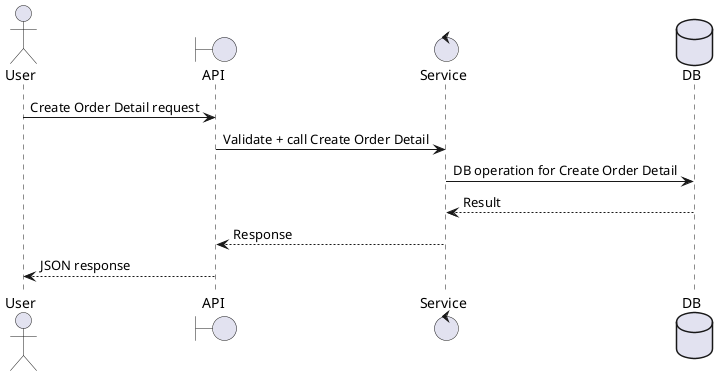 @startuml
actor User as A
boundary API as B
control Service as S
database DB as D

A -> B: Create Order Detail request
B -> S: Validate + call Create Order Detail
S -> D: DB operation for Create Order Detail
D --> S: Result
S --> B: Response
B --> A: JSON response
@enduml
